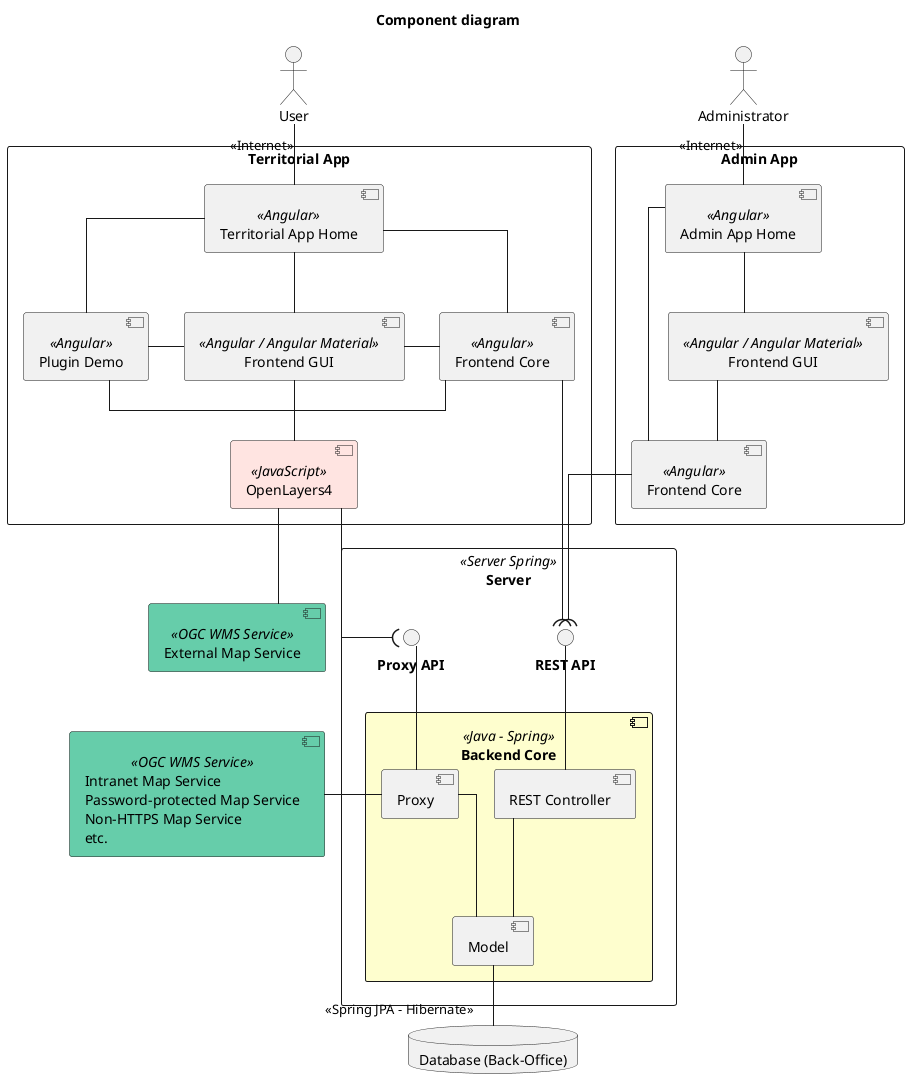 @startuml
skinparam componentStyle uml2
skinparam linetype ortho


title Component diagram

rectangle "Admin App" as admin {
        [Admin App Home] <<Angular>> as ah
        [Frontend Core] <<Angular>> as fc
        [Frontend GUI] <<Angular / Angular Material>> as fg
        ah - fc
        ah -down- fg
        fc -up- fg
}


rectangle "Territorial App" as territ {
        [Territorial App Home] <<Angular>> as ah1
        [Frontend Core] <<Angular>> as fc1
        [Frontend GUI] <<Angular / Angular Material>> as fg1
        [OpenLayers4] as ol1 <<JavaScript>> #MistyRose
        component "Plugin Demo" <<Angular>> as pd
    
        
        fg1 -down- ol1
        fg1 - fc1
        ah1 - fc1
        ah1 - fg1
        ah1 -down- pd
        
        pd - fg1
        pd - fc1
}

    
rectangle "Server" as server <<Server Spring>> {
        component "Backend Core" <<Java - Spring>> as pcs #FEFECE {
            [REST Controller] as rest
            [Model] as model
            [Proxy] as proxy

        }
        interface "**REST API**" as api
        interface "**Proxy API**" as proxyApi

}

[External Map Service] as wms <<OGC WMS Service>> #MediumAquaMarine
ol1 -down- wms
ol1 -down-( proxyApi

[Intranet Map Service\nPassword-protected Map Service\nNon-HTTPS Map Service\netc.] as intranetWMS <<OGC WMS Service>> #MediumAquaMarine

proxy -left- intranetWMS



database "Database (Back-Office)" as db{
}


:User:
:Administrator:

User -down- ah1 : <<Internet>>
Administrator -down- ah : <<Internet>>
fc -down-( api
fc1 -( api
api -down- rest
proxyApi -down- proxy
rest -down- model
proxy -down- model
model -down- "<<Spring JPA - Hibernate>>" db
@enduml
